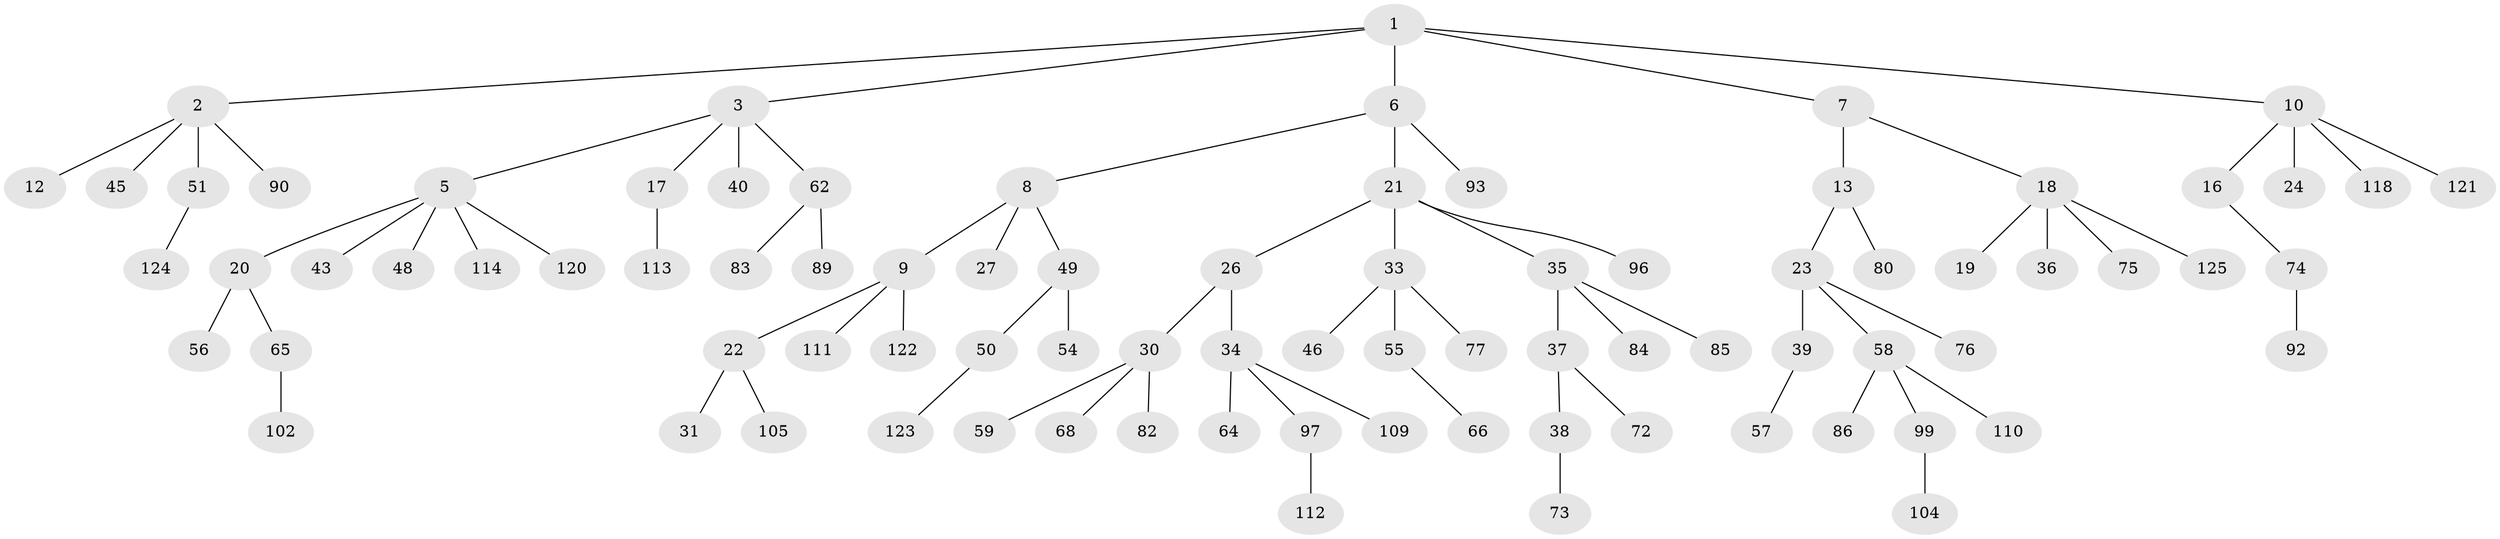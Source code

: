 // Generated by graph-tools (version 1.1) at 2025/52/02/27/25 19:52:11]
// undirected, 85 vertices, 84 edges
graph export_dot {
graph [start="1"]
  node [color=gray90,style=filled];
  1;
  2 [super="+4"];
  3 [super="+15"];
  5 [super="+29"];
  6 [super="+71"];
  7 [super="+28"];
  8 [super="+11"];
  9 [super="+81"];
  10 [super="+78"];
  12 [super="+69"];
  13 [super="+14"];
  16 [super="+32"];
  17 [super="+44"];
  18 [super="+67"];
  19;
  20;
  21 [super="+79"];
  22 [super="+70"];
  23 [super="+25"];
  24;
  26 [super="+61"];
  27;
  30 [super="+53"];
  31 [super="+42"];
  33 [super="+41"];
  34 [super="+98"];
  35;
  36;
  37 [super="+101"];
  38;
  39 [super="+107"];
  40 [super="+60"];
  43 [super="+47"];
  45 [super="+52"];
  46;
  48;
  49;
  50 [super="+100"];
  51 [super="+119"];
  54;
  55 [super="+126"];
  56 [super="+95"];
  57;
  58 [super="+91"];
  59;
  62 [super="+63"];
  64 [super="+115"];
  65 [super="+87"];
  66;
  68;
  72 [super="+103"];
  73 [super="+117"];
  74 [super="+127"];
  75;
  76;
  77;
  80;
  82;
  83;
  84 [super="+106"];
  85 [super="+88"];
  86 [super="+94"];
  89;
  90;
  92 [super="+116"];
  93;
  96;
  97;
  99 [super="+108"];
  102;
  104;
  105;
  109;
  110;
  111;
  112;
  113;
  114;
  118;
  120;
  121;
  122;
  123;
  124;
  125;
  1 -- 2;
  1 -- 3;
  1 -- 6;
  1 -- 7;
  1 -- 10;
  2 -- 12;
  2 -- 45;
  2 -- 51;
  2 -- 90;
  3 -- 5;
  3 -- 62;
  3 -- 40;
  3 -- 17;
  5 -- 20;
  5 -- 48;
  5 -- 114;
  5 -- 120;
  5 -- 43;
  6 -- 8;
  6 -- 21;
  6 -- 93;
  7 -- 13;
  7 -- 18;
  8 -- 9;
  8 -- 49;
  8 -- 27;
  9 -- 22;
  9 -- 111;
  9 -- 122;
  10 -- 16;
  10 -- 24;
  10 -- 121;
  10 -- 118;
  13 -- 23;
  13 -- 80;
  16 -- 74;
  17 -- 113;
  18 -- 19;
  18 -- 36;
  18 -- 75;
  18 -- 125;
  20 -- 56;
  20 -- 65;
  21 -- 26;
  21 -- 33;
  21 -- 35;
  21 -- 96;
  22 -- 31;
  22 -- 105;
  23 -- 39;
  23 -- 58;
  23 -- 76;
  26 -- 30;
  26 -- 34;
  30 -- 59;
  30 -- 68;
  30 -- 82;
  33 -- 46;
  33 -- 55;
  33 -- 77;
  34 -- 64;
  34 -- 97;
  34 -- 109;
  35 -- 37;
  35 -- 84;
  35 -- 85;
  37 -- 38;
  37 -- 72;
  38 -- 73;
  39 -- 57;
  49 -- 50;
  49 -- 54;
  50 -- 123;
  51 -- 124;
  55 -- 66;
  58 -- 86;
  58 -- 99;
  58 -- 110;
  62 -- 89;
  62 -- 83;
  65 -- 102;
  74 -- 92;
  97 -- 112;
  99 -- 104;
}
